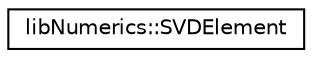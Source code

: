 digraph "Graphical Class Hierarchy"
{
  edge [fontname="Helvetica",fontsize="10",labelfontname="Helvetica",labelfontsize="10"];
  node [fontname="Helvetica",fontsize="10",shape=record];
  rankdir="LR";
  Node1 [label="libNumerics::SVDElement",height=0.2,width=0.4,color="black", fillcolor="white", style="filled",URL="$classlibNumerics_1_1SVDElement.html",tooltip="Functor to sort elements of a vector by decreasing value. "];
}
